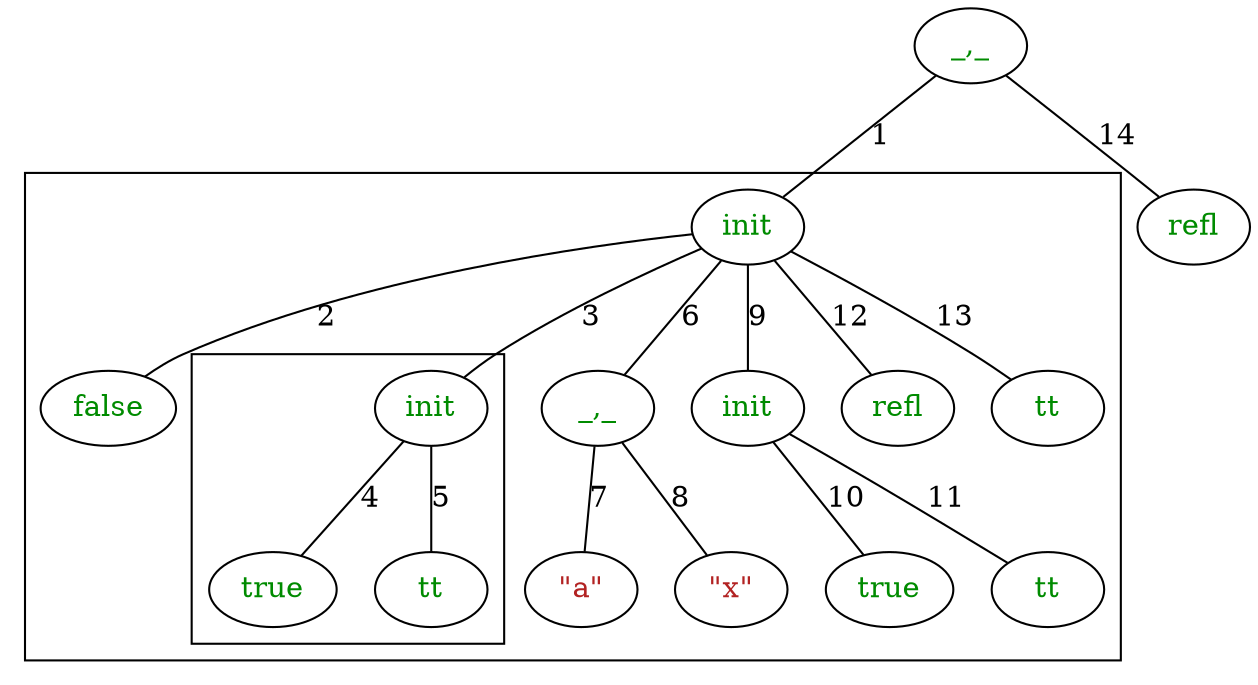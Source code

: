 graph G { 0 [ label="_,_" fontcolor="#008B00" ] ; subgraph cluster_1 { 1 [ label="init" fontcolor="#008B00" ] ; 2 [ label="false" fontcolor="#008B00" ] ; subgraph cluster_3 { 3 [ label="init" fontcolor="#008B00" ] ; 4 [ label="true" fontcolor="#008B00" ] ; 5 [ label="tt" fontcolor="#008B00" ] ;  } 6 [ label="_,_" fontcolor="#008B00" ] ; 7 [ label="\"a\"" fontcolor="#B22222" ] ; 8 [ label="\"x\"" fontcolor="#B22222" ] ; 9 [ label="init" fontcolor="#008B00" ] ; 10 [ label="true" fontcolor="#008B00" ] ; 11 [ label="tt" fontcolor="#008B00" ] ; 12 [ label="refl" fontcolor="#008B00" ] ; 13 [ label="tt" fontcolor="#008B00" ] ;  } 14 [ label="refl" fontcolor="#008B00" ] ; 0 -- 1 [label=1] ; 1 -- 2 [label=2] ; 1 -- 3 [label=3] ; 3 -- 4 [label=4] ; 3 -- 5 [label=5] ; 1 -- 6 [label=6] ; 6 -- 7 [label=7] ; 6 -- 8 [label=8] ; 1 -- 9 [label=9] ; 9 -- 10 [label=10] ; 9 -- 11 [label=11] ; 1 -- 12 [label=12] ; 1 -- 13 [label=13] ; 0 -- 14 [label=14] ; }
